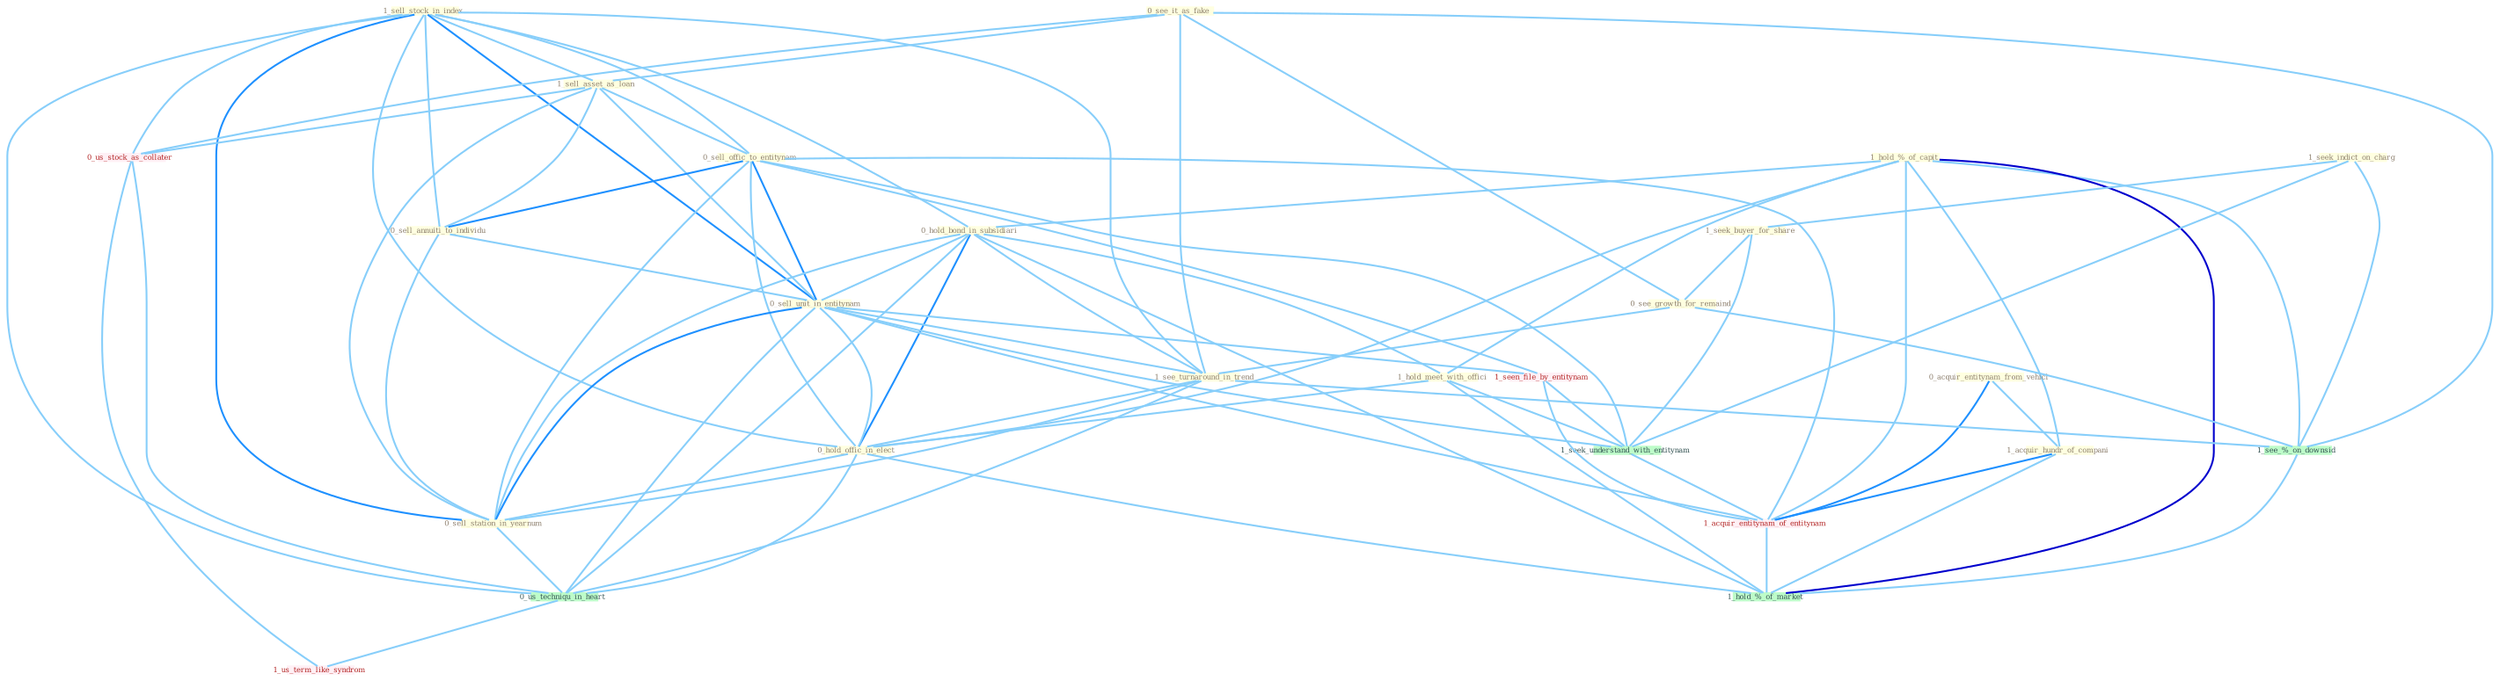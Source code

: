 Graph G{ 
    node
    [shape=polygon,style=filled,width=.5,height=.06,color="#BDFCC9",fixedsize=true,fontsize=4,
    fontcolor="#2f4f4f"];
    {node
    [color="#ffffe0", fontcolor="#8b7d6b"] "1_sell_stock_in_index " "0_see_it_as_fake " "1_sell_asset_as_loan " "0_sell_offic_to_entitynam " "1_hold_%_of_capit " "0_acquir_entitynam_from_vehicl " "1_seek_indict_on_charg " "1_seek_buyer_for_share " "0_see_growth_for_remaind " "0_hold_bond_in_subsidiari " "0_sell_annuiti_to_individu " "1_hold_meet_with_offici " "0_sell_unit_in_entitynam " "1_see_turnaround_in_trend " "0_hold_offic_in_elect " "1_acquir_hundr_of_compani " "0_sell_station_in_yearnum "}
{node [color="#fff0f5", fontcolor="#b22222"] "1_seen_file_by_entitynam " "0_us_stock_as_collater " "1_acquir_entitynam_of_entitynam " "1_us_term_like_syndrom "}
edge [color="#B0E2FF"];

	"1_sell_stock_in_index " -- "1_sell_asset_as_loan " [w="1", color="#87cefa" ];
	"1_sell_stock_in_index " -- "0_sell_offic_to_entitynam " [w="1", color="#87cefa" ];
	"1_sell_stock_in_index " -- "0_hold_bond_in_subsidiari " [w="1", color="#87cefa" ];
	"1_sell_stock_in_index " -- "0_sell_annuiti_to_individu " [w="1", color="#87cefa" ];
	"1_sell_stock_in_index " -- "0_sell_unit_in_entitynam " [w="2", color="#1e90ff" , len=0.8];
	"1_sell_stock_in_index " -- "1_see_turnaround_in_trend " [w="1", color="#87cefa" ];
	"1_sell_stock_in_index " -- "0_hold_offic_in_elect " [w="1", color="#87cefa" ];
	"1_sell_stock_in_index " -- "0_sell_station_in_yearnum " [w="2", color="#1e90ff" , len=0.8];
	"1_sell_stock_in_index " -- "0_us_stock_as_collater " [w="1", color="#87cefa" ];
	"1_sell_stock_in_index " -- "0_us_techniqu_in_heart " [w="1", color="#87cefa" ];
	"0_see_it_as_fake " -- "1_sell_asset_as_loan " [w="1", color="#87cefa" ];
	"0_see_it_as_fake " -- "0_see_growth_for_remaind " [w="1", color="#87cefa" ];
	"0_see_it_as_fake " -- "1_see_turnaround_in_trend " [w="1", color="#87cefa" ];
	"0_see_it_as_fake " -- "0_us_stock_as_collater " [w="1", color="#87cefa" ];
	"0_see_it_as_fake " -- "1_see_%_on_downsid " [w="1", color="#87cefa" ];
	"1_sell_asset_as_loan " -- "0_sell_offic_to_entitynam " [w="1", color="#87cefa" ];
	"1_sell_asset_as_loan " -- "0_sell_annuiti_to_individu " [w="1", color="#87cefa" ];
	"1_sell_asset_as_loan " -- "0_sell_unit_in_entitynam " [w="1", color="#87cefa" ];
	"1_sell_asset_as_loan " -- "0_sell_station_in_yearnum " [w="1", color="#87cefa" ];
	"1_sell_asset_as_loan " -- "0_us_stock_as_collater " [w="1", color="#87cefa" ];
	"0_sell_offic_to_entitynam " -- "0_sell_annuiti_to_individu " [w="2", color="#1e90ff" , len=0.8];
	"0_sell_offic_to_entitynam " -- "0_sell_unit_in_entitynam " [w="2", color="#1e90ff" , len=0.8];
	"0_sell_offic_to_entitynam " -- "0_hold_offic_in_elect " [w="1", color="#87cefa" ];
	"0_sell_offic_to_entitynam " -- "0_sell_station_in_yearnum " [w="1", color="#87cefa" ];
	"0_sell_offic_to_entitynam " -- "1_seen_file_by_entitynam " [w="1", color="#87cefa" ];
	"0_sell_offic_to_entitynam " -- "1_seek_understand_with_entitynam " [w="1", color="#87cefa" ];
	"0_sell_offic_to_entitynam " -- "1_acquir_entitynam_of_entitynam " [w="1", color="#87cefa" ];
	"1_hold_%_of_capit " -- "0_hold_bond_in_subsidiari " [w="1", color="#87cefa" ];
	"1_hold_%_of_capit " -- "1_hold_meet_with_offici " [w="1", color="#87cefa" ];
	"1_hold_%_of_capit " -- "0_hold_offic_in_elect " [w="1", color="#87cefa" ];
	"1_hold_%_of_capit " -- "1_acquir_hundr_of_compani " [w="1", color="#87cefa" ];
	"1_hold_%_of_capit " -- "1_acquir_entitynam_of_entitynam " [w="1", color="#87cefa" ];
	"1_hold_%_of_capit " -- "1_see_%_on_downsid " [w="1", color="#87cefa" ];
	"1_hold_%_of_capit " -- "1_hold_%_of_market " [w="3", color="#0000cd" , len=0.6];
	"0_acquir_entitynam_from_vehicl " -- "1_acquir_hundr_of_compani " [w="1", color="#87cefa" ];
	"0_acquir_entitynam_from_vehicl " -- "1_acquir_entitynam_of_entitynam " [w="2", color="#1e90ff" , len=0.8];
	"1_seek_indict_on_charg " -- "1_seek_buyer_for_share " [w="1", color="#87cefa" ];
	"1_seek_indict_on_charg " -- "1_seek_understand_with_entitynam " [w="1", color="#87cefa" ];
	"1_seek_indict_on_charg " -- "1_see_%_on_downsid " [w="1", color="#87cefa" ];
	"1_seek_buyer_for_share " -- "0_see_growth_for_remaind " [w="1", color="#87cefa" ];
	"1_seek_buyer_for_share " -- "1_seek_understand_with_entitynam " [w="1", color="#87cefa" ];
	"0_see_growth_for_remaind " -- "1_see_turnaround_in_trend " [w="1", color="#87cefa" ];
	"0_see_growth_for_remaind " -- "1_see_%_on_downsid " [w="1", color="#87cefa" ];
	"0_hold_bond_in_subsidiari " -- "1_hold_meet_with_offici " [w="1", color="#87cefa" ];
	"0_hold_bond_in_subsidiari " -- "0_sell_unit_in_entitynam " [w="1", color="#87cefa" ];
	"0_hold_bond_in_subsidiari " -- "1_see_turnaround_in_trend " [w="1", color="#87cefa" ];
	"0_hold_bond_in_subsidiari " -- "0_hold_offic_in_elect " [w="2", color="#1e90ff" , len=0.8];
	"0_hold_bond_in_subsidiari " -- "0_sell_station_in_yearnum " [w="1", color="#87cefa" ];
	"0_hold_bond_in_subsidiari " -- "0_us_techniqu_in_heart " [w="1", color="#87cefa" ];
	"0_hold_bond_in_subsidiari " -- "1_hold_%_of_market " [w="1", color="#87cefa" ];
	"0_sell_annuiti_to_individu " -- "0_sell_unit_in_entitynam " [w="1", color="#87cefa" ];
	"0_sell_annuiti_to_individu " -- "0_sell_station_in_yearnum " [w="1", color="#87cefa" ];
	"1_hold_meet_with_offici " -- "0_hold_offic_in_elect " [w="1", color="#87cefa" ];
	"1_hold_meet_with_offici " -- "1_seek_understand_with_entitynam " [w="1", color="#87cefa" ];
	"1_hold_meet_with_offici " -- "1_hold_%_of_market " [w="1", color="#87cefa" ];
	"0_sell_unit_in_entitynam " -- "1_see_turnaround_in_trend " [w="1", color="#87cefa" ];
	"0_sell_unit_in_entitynam " -- "0_hold_offic_in_elect " [w="1", color="#87cefa" ];
	"0_sell_unit_in_entitynam " -- "0_sell_station_in_yearnum " [w="2", color="#1e90ff" , len=0.8];
	"0_sell_unit_in_entitynam " -- "1_seen_file_by_entitynam " [w="1", color="#87cefa" ];
	"0_sell_unit_in_entitynam " -- "1_seek_understand_with_entitynam " [w="1", color="#87cefa" ];
	"0_sell_unit_in_entitynam " -- "1_acquir_entitynam_of_entitynam " [w="1", color="#87cefa" ];
	"0_sell_unit_in_entitynam " -- "0_us_techniqu_in_heart " [w="1", color="#87cefa" ];
	"1_see_turnaround_in_trend " -- "0_hold_offic_in_elect " [w="1", color="#87cefa" ];
	"1_see_turnaround_in_trend " -- "0_sell_station_in_yearnum " [w="1", color="#87cefa" ];
	"1_see_turnaround_in_trend " -- "0_us_techniqu_in_heart " [w="1", color="#87cefa" ];
	"1_see_turnaround_in_trend " -- "1_see_%_on_downsid " [w="1", color="#87cefa" ];
	"0_hold_offic_in_elect " -- "0_sell_station_in_yearnum " [w="1", color="#87cefa" ];
	"0_hold_offic_in_elect " -- "0_us_techniqu_in_heart " [w="1", color="#87cefa" ];
	"0_hold_offic_in_elect " -- "1_hold_%_of_market " [w="1", color="#87cefa" ];
	"1_acquir_hundr_of_compani " -- "1_acquir_entitynam_of_entitynam " [w="2", color="#1e90ff" , len=0.8];
	"1_acquir_hundr_of_compani " -- "1_hold_%_of_market " [w="1", color="#87cefa" ];
	"0_sell_station_in_yearnum " -- "0_us_techniqu_in_heart " [w="1", color="#87cefa" ];
	"1_seen_file_by_entitynam " -- "1_seek_understand_with_entitynam " [w="1", color="#87cefa" ];
	"1_seen_file_by_entitynam " -- "1_acquir_entitynam_of_entitynam " [w="1", color="#87cefa" ];
	"0_us_stock_as_collater " -- "0_us_techniqu_in_heart " [w="1", color="#87cefa" ];
	"0_us_stock_as_collater " -- "1_us_term_like_syndrom " [w="1", color="#87cefa" ];
	"1_seek_understand_with_entitynam " -- "1_acquir_entitynam_of_entitynam " [w="1", color="#87cefa" ];
	"1_acquir_entitynam_of_entitynam " -- "1_hold_%_of_market " [w="1", color="#87cefa" ];
	"0_us_techniqu_in_heart " -- "1_us_term_like_syndrom " [w="1", color="#87cefa" ];
	"1_see_%_on_downsid " -- "1_hold_%_of_market " [w="1", color="#87cefa" ];
}